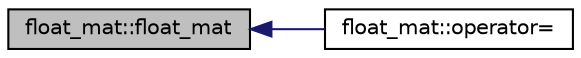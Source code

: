 digraph "float_mat::float_mat"
{
 // INTERACTIVE_SVG=YES
  edge [fontname="Helvetica",fontsize="10",labelfontname="Helvetica",labelfontsize="10"];
  node [fontname="Helvetica",fontsize="10",shape=record];
  rankdir="LR";
  Node1 [label="float_mat::float_mat",height=0.2,width=0.4,color="black", fillcolor="grey75", style="filled", fontcolor="black"];
  Node1 -> Node2 [dir="back",color="midnightblue",fontsize="10",style="solid",fontname="Helvetica"];
  Node2 [label="float_mat::operator=",height=0.2,width=0.4,color="black", fillcolor="white", style="filled",URL="$d3/dcf/classfloat__mat.html#ad5efb87e01ba855a9ab8155e36942136",tooltip="disable assignment operator until it is implemented. "];
}
